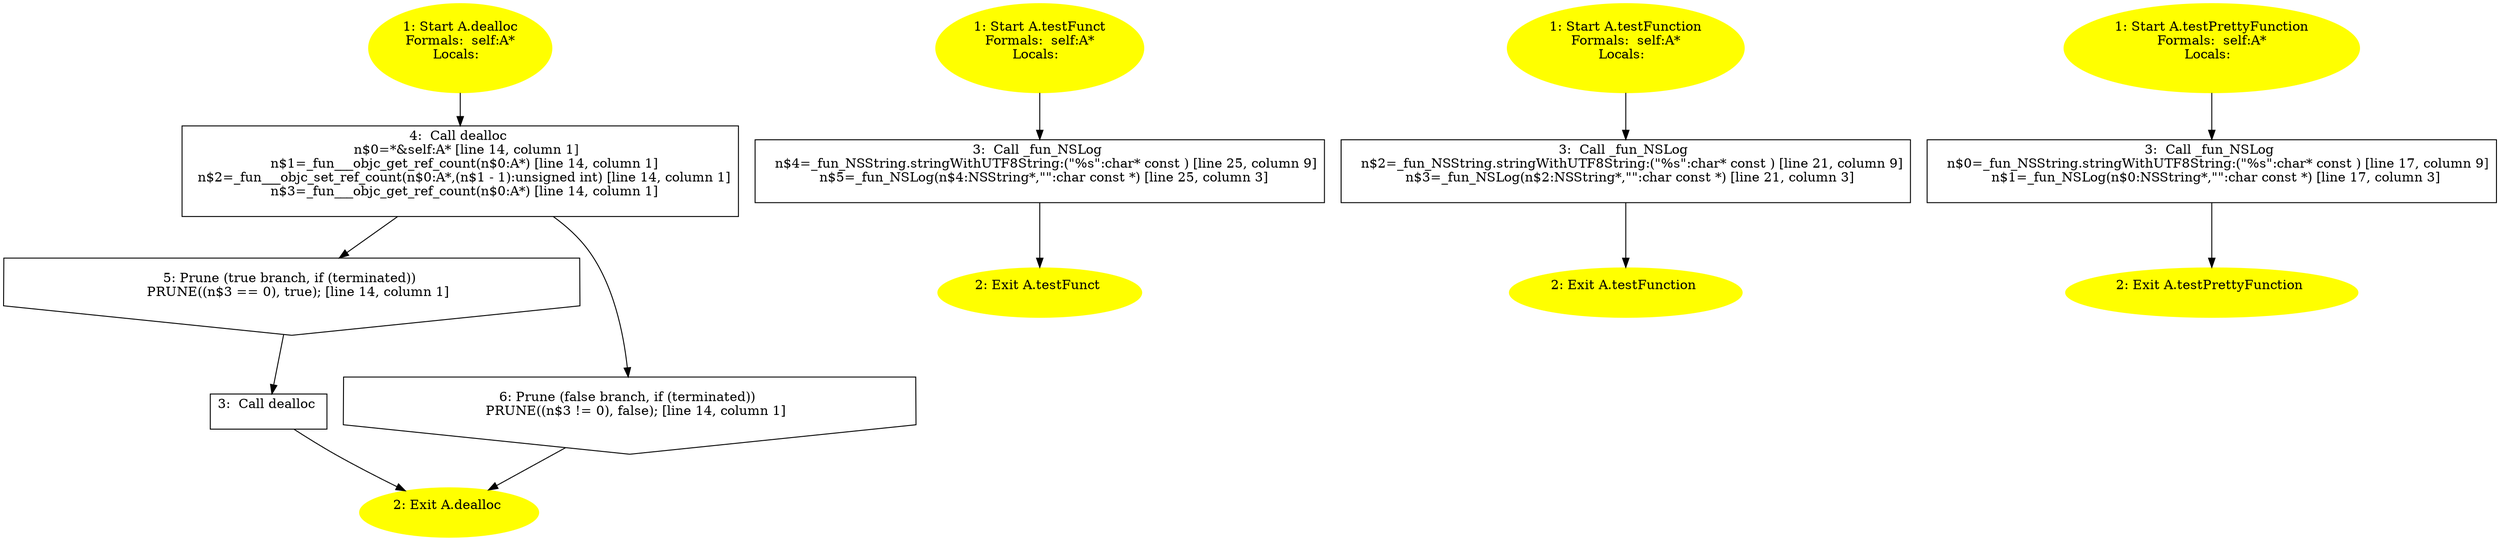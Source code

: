 /* @generated */
digraph cfg {
"dealloc#A#[instance].cb1004dc8428c0dc_1" [label="1: Start A.dealloc\nFormals:  self:A*\nLocals:  \n  " color=yellow style=filled]
	

	 "dealloc#A#[instance].cb1004dc8428c0dc_1" -> "dealloc#A#[instance].cb1004dc8428c0dc_4" ;
"dealloc#A#[instance].cb1004dc8428c0dc_2" [label="2: Exit A.dealloc \n  " color=yellow style=filled]
	

"dealloc#A#[instance].cb1004dc8428c0dc_3" [label="3:  Call dealloc \n  " shape="box"]
	

	 "dealloc#A#[instance].cb1004dc8428c0dc_3" -> "dealloc#A#[instance].cb1004dc8428c0dc_2" ;
"dealloc#A#[instance].cb1004dc8428c0dc_4" [label="4:  Call dealloc \n   n$0=*&self:A* [line 14, column 1]\n  n$1=_fun___objc_get_ref_count(n$0:A*) [line 14, column 1]\n  n$2=_fun___objc_set_ref_count(n$0:A*,(n$1 - 1):unsigned int) [line 14, column 1]\n  n$3=_fun___objc_get_ref_count(n$0:A*) [line 14, column 1]\n " shape="box"]
	

	 "dealloc#A#[instance].cb1004dc8428c0dc_4" -> "dealloc#A#[instance].cb1004dc8428c0dc_5" ;
	 "dealloc#A#[instance].cb1004dc8428c0dc_4" -> "dealloc#A#[instance].cb1004dc8428c0dc_6" ;
"dealloc#A#[instance].cb1004dc8428c0dc_5" [label="5: Prune (true branch, if (terminated)) \n   PRUNE((n$3 == 0), true); [line 14, column 1]\n " shape="invhouse"]
	

	 "dealloc#A#[instance].cb1004dc8428c0dc_5" -> "dealloc#A#[instance].cb1004dc8428c0dc_3" ;
"dealloc#A#[instance].cb1004dc8428c0dc_6" [label="6: Prune (false branch, if (terminated)) \n   PRUNE((n$3 != 0), false); [line 14, column 1]\n " shape="invhouse"]
	

	 "dealloc#A#[instance].cb1004dc8428c0dc_6" -> "dealloc#A#[instance].cb1004dc8428c0dc_2" ;
"testFunct#A#[instance].446d2e2aafec6525_1" [label="1: Start A.testFunct\nFormals:  self:A*\nLocals:  \n  " color=yellow style=filled]
	

	 "testFunct#A#[instance].446d2e2aafec6525_1" -> "testFunct#A#[instance].446d2e2aafec6525_3" ;
"testFunct#A#[instance].446d2e2aafec6525_2" [label="2: Exit A.testFunct \n  " color=yellow style=filled]
	

"testFunct#A#[instance].446d2e2aafec6525_3" [label="3:  Call _fun_NSLog \n   n$4=_fun_NSString.stringWithUTF8String:(\"%s\":char* const ) [line 25, column 9]\n  n$5=_fun_NSLog(n$4:NSString*,\"\":char const *) [line 25, column 3]\n " shape="box"]
	

	 "testFunct#A#[instance].446d2e2aafec6525_3" -> "testFunct#A#[instance].446d2e2aafec6525_2" ;
"testFunction#A#[instance].550b2a657e8b90c1_1" [label="1: Start A.testFunction\nFormals:  self:A*\nLocals:  \n  " color=yellow style=filled]
	

	 "testFunction#A#[instance].550b2a657e8b90c1_1" -> "testFunction#A#[instance].550b2a657e8b90c1_3" ;
"testFunction#A#[instance].550b2a657e8b90c1_2" [label="2: Exit A.testFunction \n  " color=yellow style=filled]
	

"testFunction#A#[instance].550b2a657e8b90c1_3" [label="3:  Call _fun_NSLog \n   n$2=_fun_NSString.stringWithUTF8String:(\"%s\":char* const ) [line 21, column 9]\n  n$3=_fun_NSLog(n$2:NSString*,\"\":char const *) [line 21, column 3]\n " shape="box"]
	

	 "testFunction#A#[instance].550b2a657e8b90c1_3" -> "testFunction#A#[instance].550b2a657e8b90c1_2" ;
"testPrettyFunction#A#[instance].4f3729c9895e6fbb_1" [label="1: Start A.testPrettyFunction\nFormals:  self:A*\nLocals:  \n  " color=yellow style=filled]
	

	 "testPrettyFunction#A#[instance].4f3729c9895e6fbb_1" -> "testPrettyFunction#A#[instance].4f3729c9895e6fbb_3" ;
"testPrettyFunction#A#[instance].4f3729c9895e6fbb_2" [label="2: Exit A.testPrettyFunction \n  " color=yellow style=filled]
	

"testPrettyFunction#A#[instance].4f3729c9895e6fbb_3" [label="3:  Call _fun_NSLog \n   n$0=_fun_NSString.stringWithUTF8String:(\"%s\":char* const ) [line 17, column 9]\n  n$1=_fun_NSLog(n$0:NSString*,\"\":char const *) [line 17, column 3]\n " shape="box"]
	

	 "testPrettyFunction#A#[instance].4f3729c9895e6fbb_3" -> "testPrettyFunction#A#[instance].4f3729c9895e6fbb_2" ;
}
